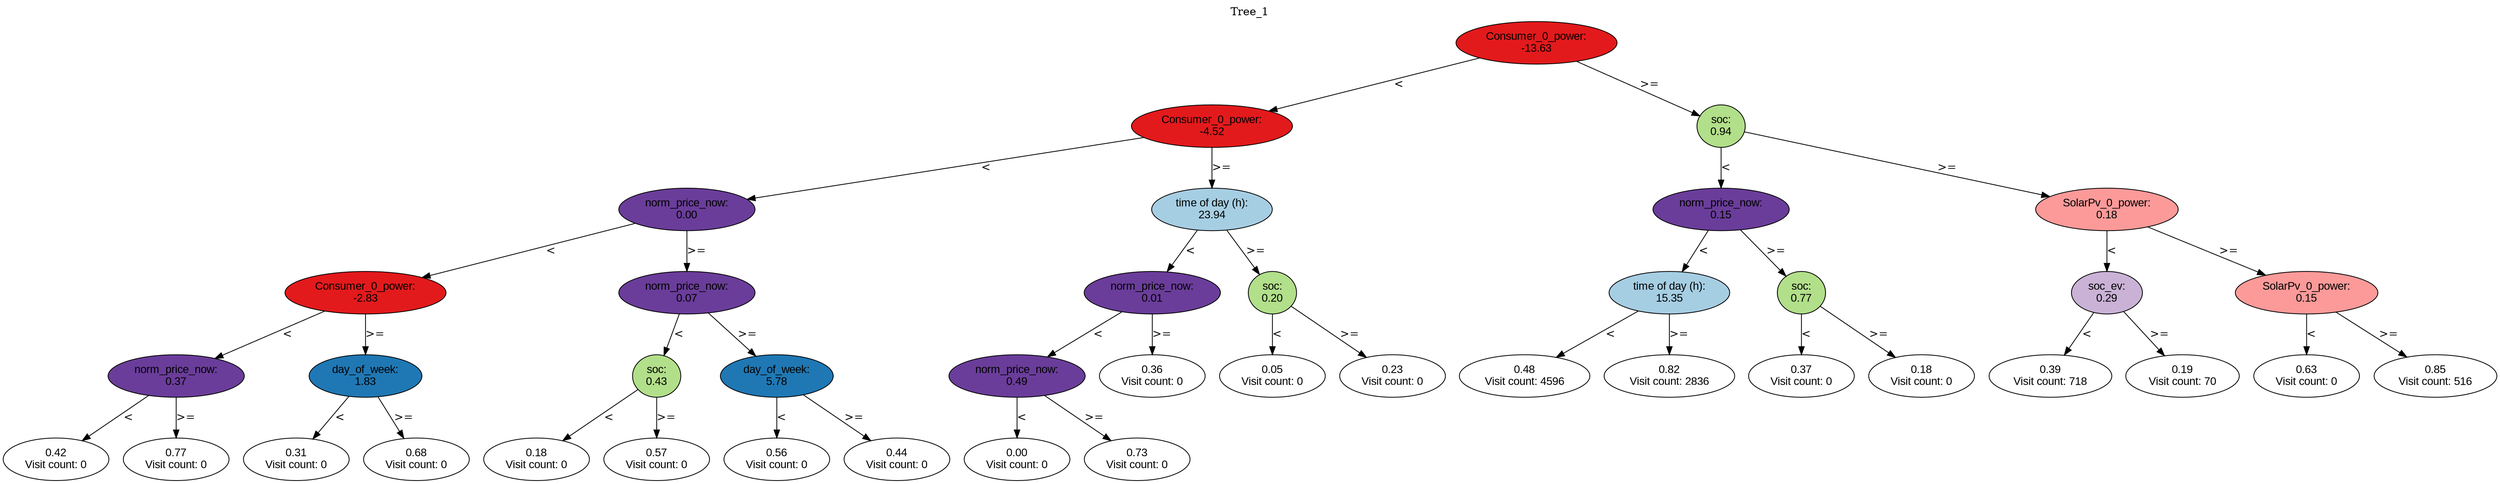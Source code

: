 digraph BST {
    node [fontname="Arial" style=filled colorscheme=paired12];
    0 [ label = "Consumer_0_power:
-13.63" fillcolor=6];
    1 [ label = "Consumer_0_power:
-4.52" fillcolor=6];
    2 [ label = "norm_price_now:
0.00" fillcolor=10];
    3 [ label = "Consumer_0_power:
-2.83" fillcolor=6];
    4 [ label = "norm_price_now:
0.37" fillcolor=10];
    5 [ label = "0.42
Visit count: 0" fillcolor=white];
    6 [ label = "0.77
Visit count: 0" fillcolor=white];
    7 [ label = "day_of_week:
1.83" fillcolor=2];
    8 [ label = "0.31
Visit count: 0" fillcolor=white];
    9 [ label = "0.68
Visit count: 0" fillcolor=white];
    10 [ label = "norm_price_now:
0.07" fillcolor=10];
    11 [ label = "soc:
0.43" fillcolor=3];
    12 [ label = "0.18
Visit count: 0" fillcolor=white];
    13 [ label = "0.57
Visit count: 0" fillcolor=white];
    14 [ label = "day_of_week:
5.78" fillcolor=2];
    15 [ label = "0.56
Visit count: 0" fillcolor=white];
    16 [ label = "0.44
Visit count: 0" fillcolor=white];
    17 [ label = "time of day (h):
23.94" fillcolor=1];
    18 [ label = "norm_price_now:
0.01" fillcolor=10];
    19 [ label = "norm_price_now:
0.49" fillcolor=10];
    20 [ label = "0.00
Visit count: 0" fillcolor=white];
    21 [ label = "0.73
Visit count: 0" fillcolor=white];
    22 [ label = "0.36
Visit count: 0" fillcolor=white];
    23 [ label = "soc:
0.20" fillcolor=3];
    24 [ label = "0.05
Visit count: 0" fillcolor=white];
    25 [ label = "0.23
Visit count: 0" fillcolor=white];
    26 [ label = "soc:
0.94" fillcolor=3];
    27 [ label = "norm_price_now:
0.15" fillcolor=10];
    28 [ label = "time of day (h):
15.35" fillcolor=1];
    29 [ label = "0.48
Visit count: 4596" fillcolor=white];
    30 [ label = "0.82
Visit count: 2836" fillcolor=white];
    31 [ label = "soc:
0.77" fillcolor=3];
    32 [ label = "0.37
Visit count: 0" fillcolor=white];
    33 [ label = "0.18
Visit count: 0" fillcolor=white];
    34 [ label = "SolarPv_0_power:
0.18" fillcolor=5];
    35 [ label = "soc_ev:
0.29" fillcolor=9];
    36 [ label = "0.39
Visit count: 718" fillcolor=white];
    37 [ label = "0.19
Visit count: 70" fillcolor=white];
    38 [ label = "SolarPv_0_power:
0.15" fillcolor=5];
    39 [ label = "0.63
Visit count: 0" fillcolor=white];
    40 [ label = "0.85
Visit count: 516" fillcolor=white];

    0  -> 1[ label = "<"];
    0  -> 26[ label = ">="];
    1  -> 2[ label = "<"];
    1  -> 17[ label = ">="];
    2  -> 3[ label = "<"];
    2  -> 10[ label = ">="];
    3  -> 4[ label = "<"];
    3  -> 7[ label = ">="];
    4  -> 5[ label = "<"];
    4  -> 6[ label = ">="];
    7  -> 8[ label = "<"];
    7  -> 9[ label = ">="];
    10  -> 11[ label = "<"];
    10  -> 14[ label = ">="];
    11  -> 12[ label = "<"];
    11  -> 13[ label = ">="];
    14  -> 15[ label = "<"];
    14  -> 16[ label = ">="];
    17  -> 18[ label = "<"];
    17  -> 23[ label = ">="];
    18  -> 19[ label = "<"];
    18  -> 22[ label = ">="];
    19  -> 20[ label = "<"];
    19  -> 21[ label = ">="];
    23  -> 24[ label = "<"];
    23  -> 25[ label = ">="];
    26  -> 27[ label = "<"];
    26  -> 34[ label = ">="];
    27  -> 28[ label = "<"];
    27  -> 31[ label = ">="];
    28  -> 29[ label = "<"];
    28  -> 30[ label = ">="];
    31  -> 32[ label = "<"];
    31  -> 33[ label = ">="];
    34  -> 35[ label = "<"];
    34  -> 38[ label = ">="];
    35  -> 36[ label = "<"];
    35  -> 37[ label = ">="];
    38  -> 39[ label = "<"];
    38  -> 40[ label = ">="];

    labelloc="t";
    label="Tree_1";
}
